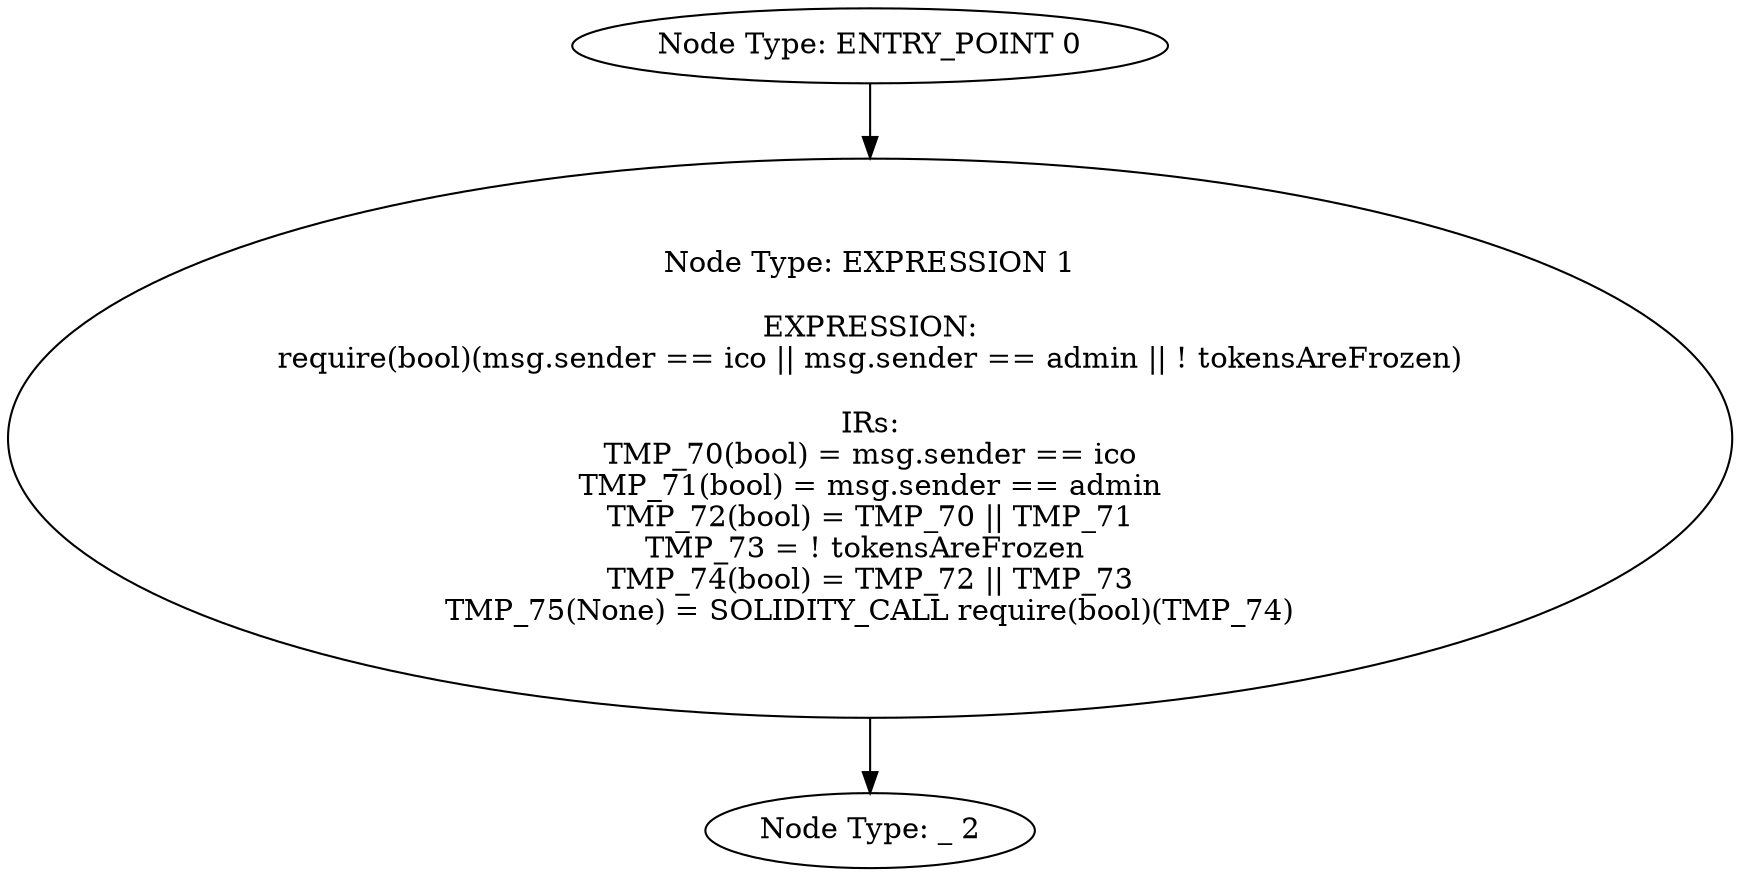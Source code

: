 digraph{
0[label="Node Type: ENTRY_POINT 0
"];
0->1;
1[label="Node Type: EXPRESSION 1

EXPRESSION:
require(bool)(msg.sender == ico || msg.sender == admin || ! tokensAreFrozen)

IRs:
TMP_70(bool) = msg.sender == ico
TMP_71(bool) = msg.sender == admin
TMP_72(bool) = TMP_70 || TMP_71
TMP_73 = ! tokensAreFrozen 
TMP_74(bool) = TMP_72 || TMP_73
TMP_75(None) = SOLIDITY_CALL require(bool)(TMP_74)"];
1->2;
2[label="Node Type: _ 2
"];
}
